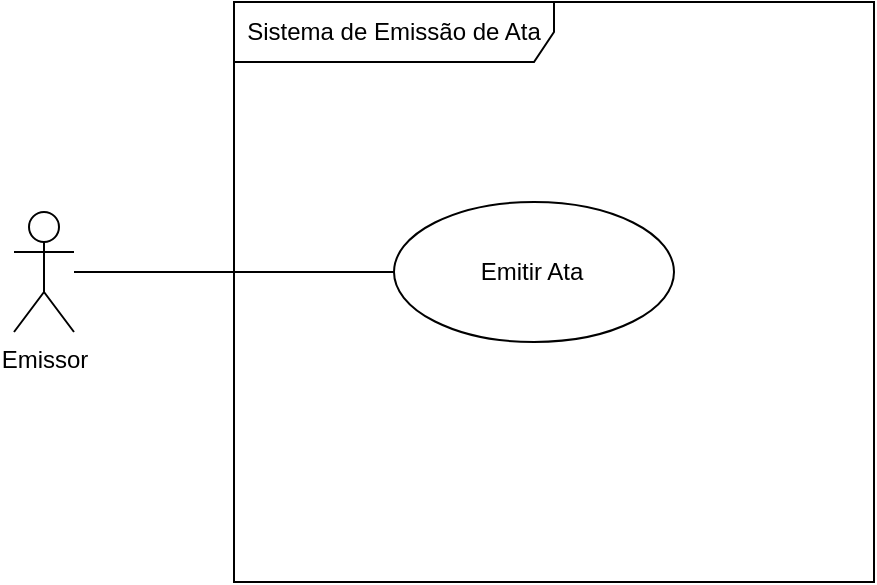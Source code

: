 <mxfile version="24.0.7" type="device">
  <diagram name="Página-1" id="DFA_Jf3HSllGsBU9AlRN">
    <mxGraphModel dx="1434" dy="790" grid="1" gridSize="10" guides="1" tooltips="1" connect="1" arrows="1" fold="1" page="1" pageScale="1" pageWidth="827" pageHeight="1169" math="0" shadow="0">
      <root>
        <mxCell id="0" />
        <mxCell id="1" parent="0" />
        <mxCell id="JrXl5plI6y0GH8eJJ9yN-5" style="edgeStyle=orthogonalEdgeStyle;rounded=0;orthogonalLoop=1;jettySize=auto;html=1;endArrow=none;endFill=0;" edge="1" parent="1" source="JrXl5plI6y0GH8eJJ9yN-2" target="JrXl5plI6y0GH8eJJ9yN-3">
          <mxGeometry relative="1" as="geometry" />
        </mxCell>
        <mxCell id="JrXl5plI6y0GH8eJJ9yN-2" value="Emissor&lt;div&gt;&lt;br&gt;&lt;/div&gt;" style="shape=umlActor;verticalLabelPosition=bottom;verticalAlign=top;html=1;" vertex="1" parent="1">
          <mxGeometry x="160" y="225" width="30" height="60" as="geometry" />
        </mxCell>
        <mxCell id="JrXl5plI6y0GH8eJJ9yN-3" value="Emitir Ata&lt;span style=&quot;white-space: pre;&quot;&gt;&#x9;&lt;/span&gt;" style="ellipse;whiteSpace=wrap;html=1;" vertex="1" parent="1">
          <mxGeometry x="350" y="220" width="140" height="70" as="geometry" />
        </mxCell>
        <mxCell id="JrXl5plI6y0GH8eJJ9yN-4" value="Sistema de Emissão de Ata" style="shape=umlFrame;whiteSpace=wrap;html=1;pointerEvents=0;width=160;height=30;" vertex="1" parent="1">
          <mxGeometry x="270" y="120" width="320" height="290" as="geometry" />
        </mxCell>
      </root>
    </mxGraphModel>
  </diagram>
</mxfile>
